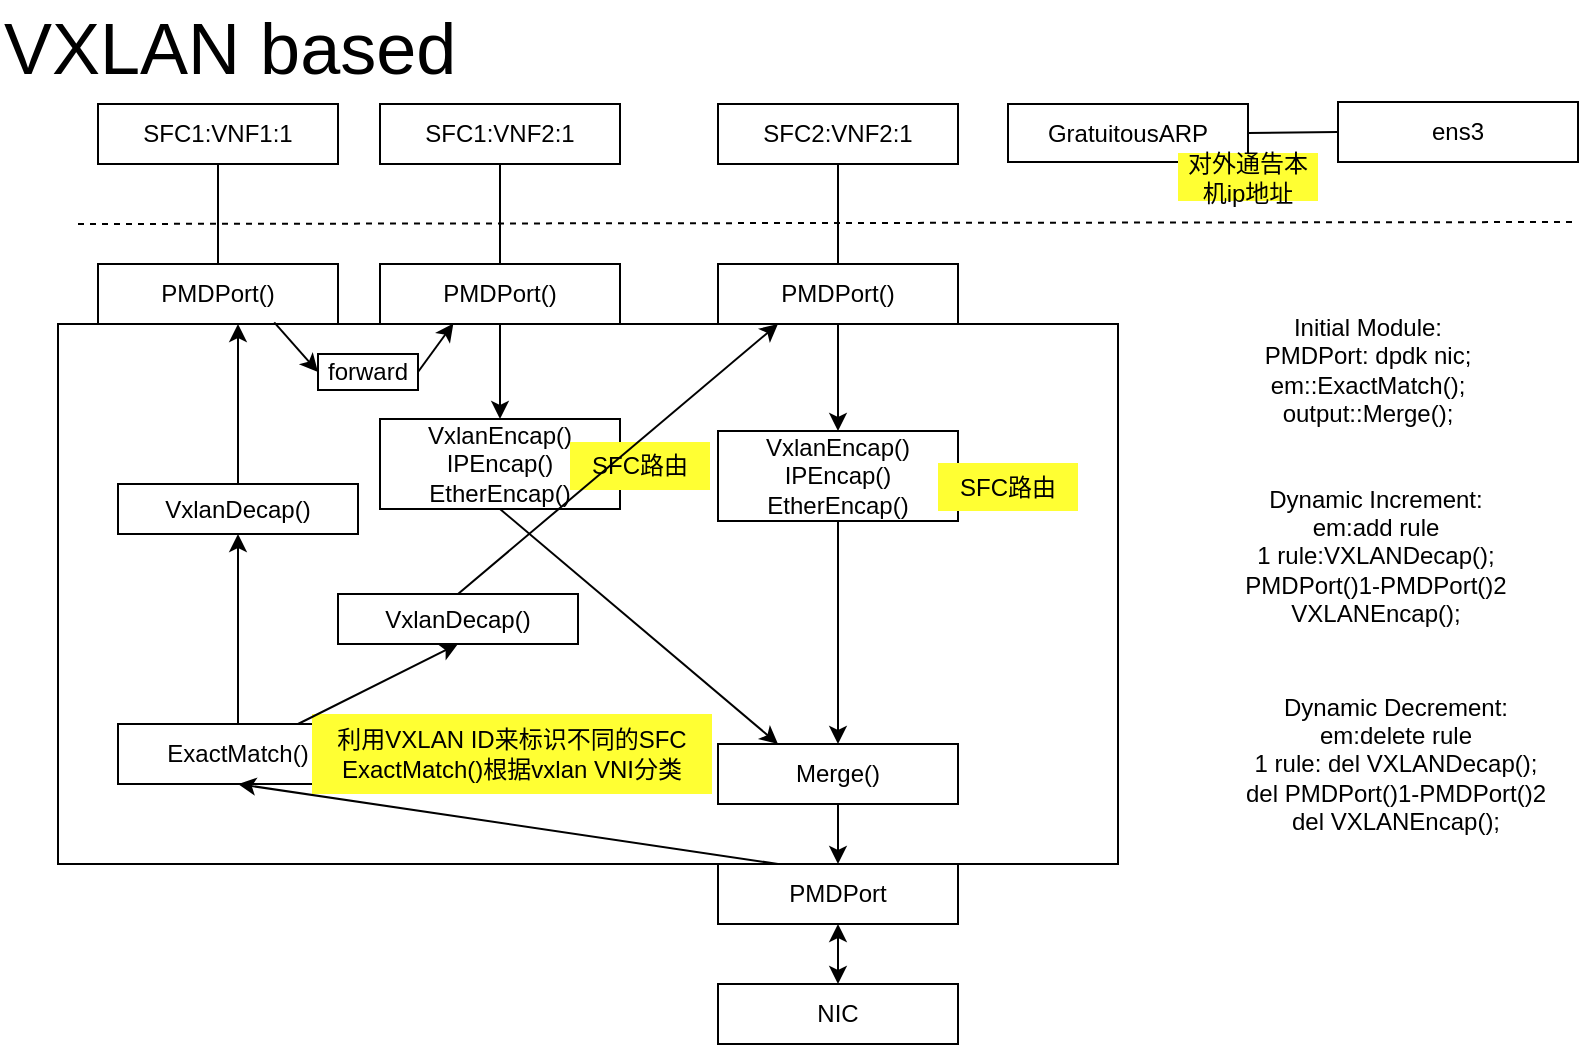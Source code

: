 <mxfile version="10.9.5" type="device"><diagram name="页-1" id="页-1"><mxGraphModel dx="1065" dy="1040" grid="1" gridSize="10" guides="1" tooltips="1" connect="1" arrows="1" fold="1" page="1" pageScale="1" pageWidth="827" pageHeight="1169" math="0" shadow="0"><root><mxCell id="0"/><mxCell id="1" parent="0"/><mxCell id="VrrCcF4dKVYys_PdG67a-101" value="" style="rounded=0;whiteSpace=wrap;html=1;" parent="1" vertex="1"><mxGeometry x="870" y="168" width="530" height="270" as="geometry"/></mxCell><mxCell id="VrrCcF4dKVYys_PdG67a-102" value="PMDPort" style="rounded=0;whiteSpace=wrap;html=1;" parent="1" vertex="1"><mxGeometry x="1200" y="438" width="120" height="30" as="geometry"/></mxCell><mxCell id="VrrCcF4dKVYys_PdG67a-103" value="ens3" style="rounded=0;whiteSpace=wrap;html=1;" parent="1" vertex="1"><mxGeometry x="1510" y="57" width="120" height="30" as="geometry"/></mxCell><mxCell id="VrrCcF4dKVYys_PdG67a-104" value="GratuitousARP" style="rounded=0;whiteSpace=wrap;html=1;" parent="1" vertex="1"><mxGeometry x="1345" y="58" width="120" height="29" as="geometry"/></mxCell><mxCell id="VrrCcF4dKVYys_PdG67a-105" value="" style="endArrow=none;html=1;entryX=1;entryY=0.5;entryDx=0;entryDy=0;exitX=0;exitY=0.5;exitDx=0;exitDy=0;" parent="1" source="VrrCcF4dKVYys_PdG67a-103" target="VrrCcF4dKVYys_PdG67a-104" edge="1"><mxGeometry width="50" height="50" relative="1" as="geometry"><mxPoint x="1580" y="73" as="sourcePoint"/><mxPoint x="1625" y="18" as="targetPoint"/></mxGeometry></mxCell><mxCell id="VrrCcF4dKVYys_PdG67a-106" value="" style="endArrow=none;dashed=1;html=1;" parent="1" edge="1"><mxGeometry width="50" height="50" relative="1" as="geometry"><mxPoint x="880.0" y="118" as="sourcePoint"/><mxPoint x="1630" y="117" as="targetPoint"/></mxGeometry></mxCell><mxCell id="VrrCcF4dKVYys_PdG67a-107" value="Merge()" style="rounded=0;whiteSpace=wrap;html=1;" parent="1" vertex="1"><mxGeometry x="1200" y="378" width="120" height="30" as="geometry"/></mxCell><mxCell id="VrrCcF4dKVYys_PdG67a-109" value="" style="endArrow=classic;html=1;exitX=0.5;exitY=1;exitDx=0;exitDy=0;entryX=0.5;entryY=0;entryDx=0;entryDy=0;" parent="1" source="VrrCcF4dKVYys_PdG67a-107" target="VrrCcF4dKVYys_PdG67a-102" edge="1"><mxGeometry width="50" height="50" relative="1" as="geometry"><mxPoint x="1040" y="558" as="sourcePoint"/><mxPoint x="1260" y="438" as="targetPoint"/></mxGeometry></mxCell><mxCell id="VrrCcF4dKVYys_PdG67a-110" value="SFC1:VNF1:1" style="rounded=0;whiteSpace=wrap;html=1;" parent="1" vertex="1"><mxGeometry x="890" y="58" width="120" height="30" as="geometry"/></mxCell><mxCell id="VrrCcF4dKVYys_PdG67a-111" value="SFC1:VNF2:1" style="rounded=0;whiteSpace=wrap;html=1;" parent="1" vertex="1"><mxGeometry x="1031" y="58" width="120" height="30" as="geometry"/></mxCell><mxCell id="VrrCcF4dKVYys_PdG67a-112" value="PMDPort()" style="rounded=0;whiteSpace=wrap;html=1;" parent="1" vertex="1"><mxGeometry x="890" y="138" width="120" height="30" as="geometry"/></mxCell><mxCell id="VrrCcF4dKVYys_PdG67a-113" value="PMDPort()" style="rounded=0;whiteSpace=wrap;html=1;" parent="1" vertex="1"><mxGeometry x="1031" y="138" width="120" height="30" as="geometry"/></mxCell><mxCell id="VrrCcF4dKVYys_PdG67a-114" value="" style="endArrow=none;html=1;entryX=0.5;entryY=1;entryDx=0;entryDy=0;exitX=0.5;exitY=0;exitDx=0;exitDy=0;" parent="1" source="VrrCcF4dKVYys_PdG67a-112" target="VrrCcF4dKVYys_PdG67a-110" edge="1"><mxGeometry width="50" height="50" relative="1" as="geometry"><mxPoint x="1480.429" y="118.286" as="sourcePoint"/><mxPoint x="1480.429" y="28.286" as="targetPoint"/></mxGeometry></mxCell><mxCell id="VrrCcF4dKVYys_PdG67a-115" value="" style="endArrow=none;html=1;entryX=0.5;entryY=1;entryDx=0;entryDy=0;exitX=0.5;exitY=0;exitDx=0;exitDy=0;" parent="1" source="VrrCcF4dKVYys_PdG67a-113" target="VrrCcF4dKVYys_PdG67a-111" edge="1"><mxGeometry width="50" height="50" relative="1" as="geometry"><mxPoint x="901.429" y="118.286" as="sourcePoint"/><mxPoint x="901.429" y="38.286" as="targetPoint"/></mxGeometry></mxCell><mxCell id="VrrCcF4dKVYys_PdG67a-116" value="ExactMatch()" style="rounded=0;whiteSpace=wrap;html=1;" parent="1" vertex="1"><mxGeometry x="900" y="368" width="120" height="30" as="geometry"/></mxCell><mxCell id="VrrCcF4dKVYys_PdG67a-117" value="利用VXLAN ID来标识不同的SFC&lt;br&gt;ExactMatch()根据vxlan VNI分类" style="text;html=1;strokeColor=none;fillColor=#FFFF33;align=center;verticalAlign=middle;whiteSpace=wrap;rounded=0;" parent="1" vertex="1"><mxGeometry x="997" y="363" width="200" height="40" as="geometry"/></mxCell><mxCell id="VrrCcF4dKVYys_PdG67a-118" value="" style="endArrow=classic;html=1;entryX=0.5;entryY=1;entryDx=0;entryDy=0;exitX=0.25;exitY=0;exitDx=0;exitDy=0;" parent="1" source="VrrCcF4dKVYys_PdG67a-102" target="VrrCcF4dKVYys_PdG67a-116" edge="1"><mxGeometry width="50" height="50" relative="1" as="geometry"><mxPoint x="1090" y="578" as="sourcePoint"/><mxPoint x="1140" y="528" as="targetPoint"/></mxGeometry></mxCell><mxCell id="VrrCcF4dKVYys_PdG67a-119" value="" style="endArrow=classic;startArrow=classic;html=1;exitX=0.5;exitY=0;exitDx=0;exitDy=0;" parent="1" source="VrrCcF4dKVYys_PdG67a-134" target="VrrCcF4dKVYys_PdG67a-102" edge="1"><mxGeometry width="50" height="50" relative="1" as="geometry"><mxPoint x="1260" y="518" as="sourcePoint"/><mxPoint x="1300" y="558" as="targetPoint"/></mxGeometry></mxCell><mxCell id="VrrCcF4dKVYys_PdG67a-120" value="VxlanDecap()" style="rounded=0;whiteSpace=wrap;html=1;" parent="1" vertex="1"><mxGeometry x="900" y="248" width="120" height="25" as="geometry"/></mxCell><mxCell id="VrrCcF4dKVYys_PdG67a-121" value="" style="endArrow=classic;html=1;entryX=0.5;entryY=1;entryDx=0;entryDy=0;exitX=0.5;exitY=0;exitDx=0;exitDy=0;" parent="1" source="VrrCcF4dKVYys_PdG67a-116" target="VrrCcF4dKVYys_PdG67a-120" edge="1"><mxGeometry width="50" height="50" relative="1" as="geometry"><mxPoint x="1240" y="448" as="sourcePoint"/><mxPoint x="1110" y="408" as="targetPoint"/></mxGeometry></mxCell><mxCell id="VrrCcF4dKVYys_PdG67a-129" value="" style="endArrow=classic;html=1;exitX=0.5;exitY=0;exitDx=0;exitDy=0;" parent="1" source="VrrCcF4dKVYys_PdG67a-120" edge="1"><mxGeometry width="50" height="50" relative="1" as="geometry"><mxPoint x="1009.471" y="262.765" as="sourcePoint"/><mxPoint x="960.0" y="168" as="targetPoint"/></mxGeometry></mxCell><mxCell id="VrrCcF4dKVYys_PdG67a-133" value="" style="endArrow=classic;html=1;exitX=0.204;exitY=-0.003;exitDx=0;exitDy=0;exitPerimeter=0;entryX=0;entryY=0.5;entryDx=0;entryDy=0;" parent="1" source="VrrCcF4dKVYys_PdG67a-101" target="2v3IxoR2CgvpnUMwj01_-4" edge="1"><mxGeometry width="50" height="50" relative="1" as="geometry"><mxPoint x="1210.059" y="207.471" as="sourcePoint"/><mxPoint x="1320" y="298" as="targetPoint"/></mxGeometry></mxCell><mxCell id="VrrCcF4dKVYys_PdG67a-134" value="NIC" style="rounded=0;whiteSpace=wrap;html=1;" parent="1" vertex="1"><mxGeometry x="1200" y="498" width="120" height="30" as="geometry"/></mxCell><mxCell id="VrrCcF4dKVYys_PdG67a-138" value="VxlanEncap()&lt;br&gt;IPEncap()&lt;br&gt;EtherEncap()" style="rounded=0;whiteSpace=wrap;html=1;" parent="1" vertex="1"><mxGeometry x="1031" y="215.5" width="120" height="45" as="geometry"/></mxCell><mxCell id="VrrCcF4dKVYys_PdG67a-146" value="" style="endArrow=classic;html=1;exitX=0.5;exitY=1;exitDx=0;exitDy=0;entryX=0.5;entryY=0;entryDx=0;entryDy=0;" parent="1" source="VrrCcF4dKVYys_PdG67a-113" target="VrrCcF4dKVYys_PdG67a-138" edge="1"><mxGeometry width="50" height="50" relative="1" as="geometry"><mxPoint x="1230.167" y="217.833" as="sourcePoint"/><mxPoint x="1340.059" y="261.588" as="targetPoint"/></mxGeometry></mxCell><mxCell id="VrrCcF4dKVYys_PdG67a-147" value="" style="endArrow=classic;html=1;exitX=0.5;exitY=1;exitDx=0;exitDy=0;entryX=0.25;entryY=0;entryDx=0;entryDy=0;" parent="1" source="VrrCcF4dKVYys_PdG67a-138" target="VrrCcF4dKVYys_PdG67a-107" edge="1"><mxGeometry width="50" height="50" relative="1" as="geometry"><mxPoint x="830" y="393" as="sourcePoint"/><mxPoint x="850" y="463" as="targetPoint"/></mxGeometry></mxCell><mxCell id="fAoyo5fH-OihohsLQ7iA-6" value="&lt;font style=&quot;font-size: 36px&quot;&gt;VXLAN based&lt;/font&gt;" style="text;html=1;resizable=0;points=[];autosize=1;align=left;verticalAlign=top;spacingTop=-4;" parent="1" vertex="1"><mxGeometry x="841" y="6" width="240" height="20" as="geometry"/></mxCell><mxCell id="fAoyo5fH-OihohsLQ7iA-8" value="SFC2:VNF2:1" style="rounded=0;whiteSpace=wrap;html=1;" parent="1" vertex="1"><mxGeometry x="1200" y="58" width="120" height="30" as="geometry"/></mxCell><mxCell id="fAoyo5fH-OihohsLQ7iA-9" value="PMDPort()" style="rounded=0;whiteSpace=wrap;html=1;" parent="1" vertex="1"><mxGeometry x="1200" y="138" width="120" height="30" as="geometry"/></mxCell><mxCell id="fAoyo5fH-OihohsLQ7iA-10" value="" style="endArrow=none;html=1;entryX=0.5;entryY=1;entryDx=0;entryDy=0;exitX=0.5;exitY=0;exitDx=0;exitDy=0;" parent="1" source="fAoyo5fH-OihohsLQ7iA-9" target="fAoyo5fH-OihohsLQ7iA-8" edge="1"><mxGeometry width="50" height="50" relative="1" as="geometry"><mxPoint x="1070.429" y="118.286" as="sourcePoint"/><mxPoint x="1070.429" y="38.286" as="targetPoint"/></mxGeometry></mxCell><mxCell id="fAoyo5fH-OihohsLQ7iA-11" value="" style="endArrow=classic;html=1;entryX=0.5;entryY=1;entryDx=0;entryDy=0;exitX=0.75;exitY=0;exitDx=0;exitDy=0;" parent="1" source="VrrCcF4dKVYys_PdG67a-116" target="fAoyo5fH-OihohsLQ7iA-17" edge="1"><mxGeometry width="50" height="50" relative="1" as="geometry"><mxPoint x="1100" y="370" as="sourcePoint"/><mxPoint x="1019.571" y="353.143" as="targetPoint"/></mxGeometry></mxCell><mxCell id="fAoyo5fH-OihohsLQ7iA-12" value="" style="endArrow=classic;html=1;entryX=0.5;entryY=0;entryDx=0;entryDy=0;exitX=0.5;exitY=1;exitDx=0;exitDy=0;" parent="1" source="fAoyo5fH-OihohsLQ7iA-9" target="HkB9L6jVTvrZhRRxMN7v-4" edge="1"><mxGeometry width="50" height="50" relative="1" as="geometry"><mxPoint x="1110" y="380" as="sourcePoint"/><mxPoint x="1325.286" y="177.429" as="targetPoint"/></mxGeometry></mxCell><mxCell id="fAoyo5fH-OihohsLQ7iA-14" value="" style="endArrow=classic;html=1;exitX=0.5;exitY=1;exitDx=0;exitDy=0;entryX=0.5;entryY=0;entryDx=0;entryDy=0;" parent="1" source="HkB9L6jVTvrZhRRxMN7v-4" target="VrrCcF4dKVYys_PdG67a-107" edge="1"><mxGeometry width="50" height="50" relative="1" as="geometry"><mxPoint x="1325.286" y="177.429" as="sourcePoint"/><mxPoint x="1459" y="370" as="targetPoint"/></mxGeometry></mxCell><mxCell id="fAoyo5fH-OihohsLQ7iA-15" value="SFC路由" style="text;html=1;strokeColor=none;fillColor=#FFFF33;align=center;verticalAlign=middle;whiteSpace=wrap;rounded=0;" parent="1" vertex="1"><mxGeometry x="1126" y="227" width="70" height="24" as="geometry"/></mxCell><mxCell id="fAoyo5fH-OihohsLQ7iA-17" value="VxlanDecap()" style="rounded=0;whiteSpace=wrap;html=1;" parent="1" vertex="1"><mxGeometry x="1010" y="303" width="120" height="25" as="geometry"/></mxCell><mxCell id="fAoyo5fH-OihohsLQ7iA-18" value="" style="endArrow=classic;html=1;entryX=0.25;entryY=1;entryDx=0;entryDy=0;exitX=0.5;exitY=0;exitDx=0;exitDy=0;" parent="1" source="fAoyo5fH-OihohsLQ7iA-17" target="fAoyo5fH-OihohsLQ7iA-9" edge="1"><mxGeometry width="50" height="50" relative="1" as="geometry"><mxPoint x="1110" y="380" as="sourcePoint"/><mxPoint x="1150.059" y="312.765" as="targetPoint"/></mxGeometry></mxCell><mxCell id="fAoyo5fH-OihohsLQ7iA-21" value="对外通告本机ip地址" style="text;html=1;strokeColor=none;fillColor=#FFFF33;align=center;verticalAlign=middle;whiteSpace=wrap;rounded=0;" parent="1" vertex="1"><mxGeometry x="1430" y="82.5" width="70" height="24" as="geometry"/></mxCell><mxCell id="__fvvY2SQYFnPnzi_xp5-2" value="Initial Module:&lt;br&gt;PMDPort: dpdk nic;&lt;br&gt;em::ExactMatch();&lt;br&gt;output::Merge();" style="text;html=1;strokeColor=none;fillColor=none;align=center;verticalAlign=middle;whiteSpace=wrap;rounded=0;" parent="1" vertex="1"><mxGeometry x="1440" y="180.5" width="170" height="20" as="geometry"/></mxCell><mxCell id="__fvvY2SQYFnPnzi_xp5-3" value="Dynamic Increment:&lt;br&gt;em:add rule&lt;br&gt;1 rule:VXLANDecap();&lt;br&gt;PMDPort()1-PMDPort()2&lt;br&gt;VXLANEncap();" style="text;html=1;strokeColor=none;fillColor=none;align=center;verticalAlign=middle;whiteSpace=wrap;rounded=0;" parent="1" vertex="1"><mxGeometry x="1440" y="274" width="178" height="20" as="geometry"/></mxCell><mxCell id="__fvvY2SQYFnPnzi_xp5-6" value="Dynamic Decrement:&lt;br&gt;em:delete rule&lt;br&gt;1 rule: del VXLANDecap();&lt;br&gt;del PMDPort()1-PMDPort()2&lt;br&gt;del VXLANEncap();" style="text;html=1;strokeColor=none;fillColor=none;align=center;verticalAlign=middle;whiteSpace=wrap;rounded=0;" parent="1" vertex="1"><mxGeometry x="1450" y="378" width="178" height="20" as="geometry"/></mxCell><mxCell id="HkB9L6jVTvrZhRRxMN7v-4" value="VxlanEncap()&lt;br&gt;IPEncap()&lt;br&gt;EtherEncap()" style="rounded=0;whiteSpace=wrap;html=1;" parent="1" vertex="1"><mxGeometry x="1200" y="221.5" width="120" height="45" as="geometry"/></mxCell><mxCell id="fAoyo5fH-OihohsLQ7iA-16" value="SFC路由" style="text;html=1;strokeColor=none;fillColor=#FFFF33;align=center;verticalAlign=middle;whiteSpace=wrap;rounded=0;" parent="1" vertex="1"><mxGeometry x="1310" y="237.5" width="70" height="24" as="geometry"/></mxCell><mxCell id="2v3IxoR2CgvpnUMwj01_-4" value="forward" style="rounded=0;whiteSpace=wrap;html=1;" parent="1" vertex="1"><mxGeometry x="1000" y="183" width="50" height="18" as="geometry"/></mxCell><mxCell id="2v3IxoR2CgvpnUMwj01_-5" value="" style="endArrow=classic;html=1;exitX=1;exitY=0.5;exitDx=0;exitDy=0;entryX=0.373;entryY=-0.001;entryDx=0;entryDy=0;entryPerimeter=0;" parent="1" source="2v3IxoR2CgvpnUMwj01_-4" target="VrrCcF4dKVYys_PdG67a-101" edge="1"><mxGeometry width="50" height="50" relative="1" as="geometry"><mxPoint x="988.095" y="177.238" as="sourcePoint"/><mxPoint x="1010" y="202" as="targetPoint"/></mxGeometry></mxCell><mxCell id="2" value="连接线" parent="0"/></root></mxGraphModel></diagram></mxfile>